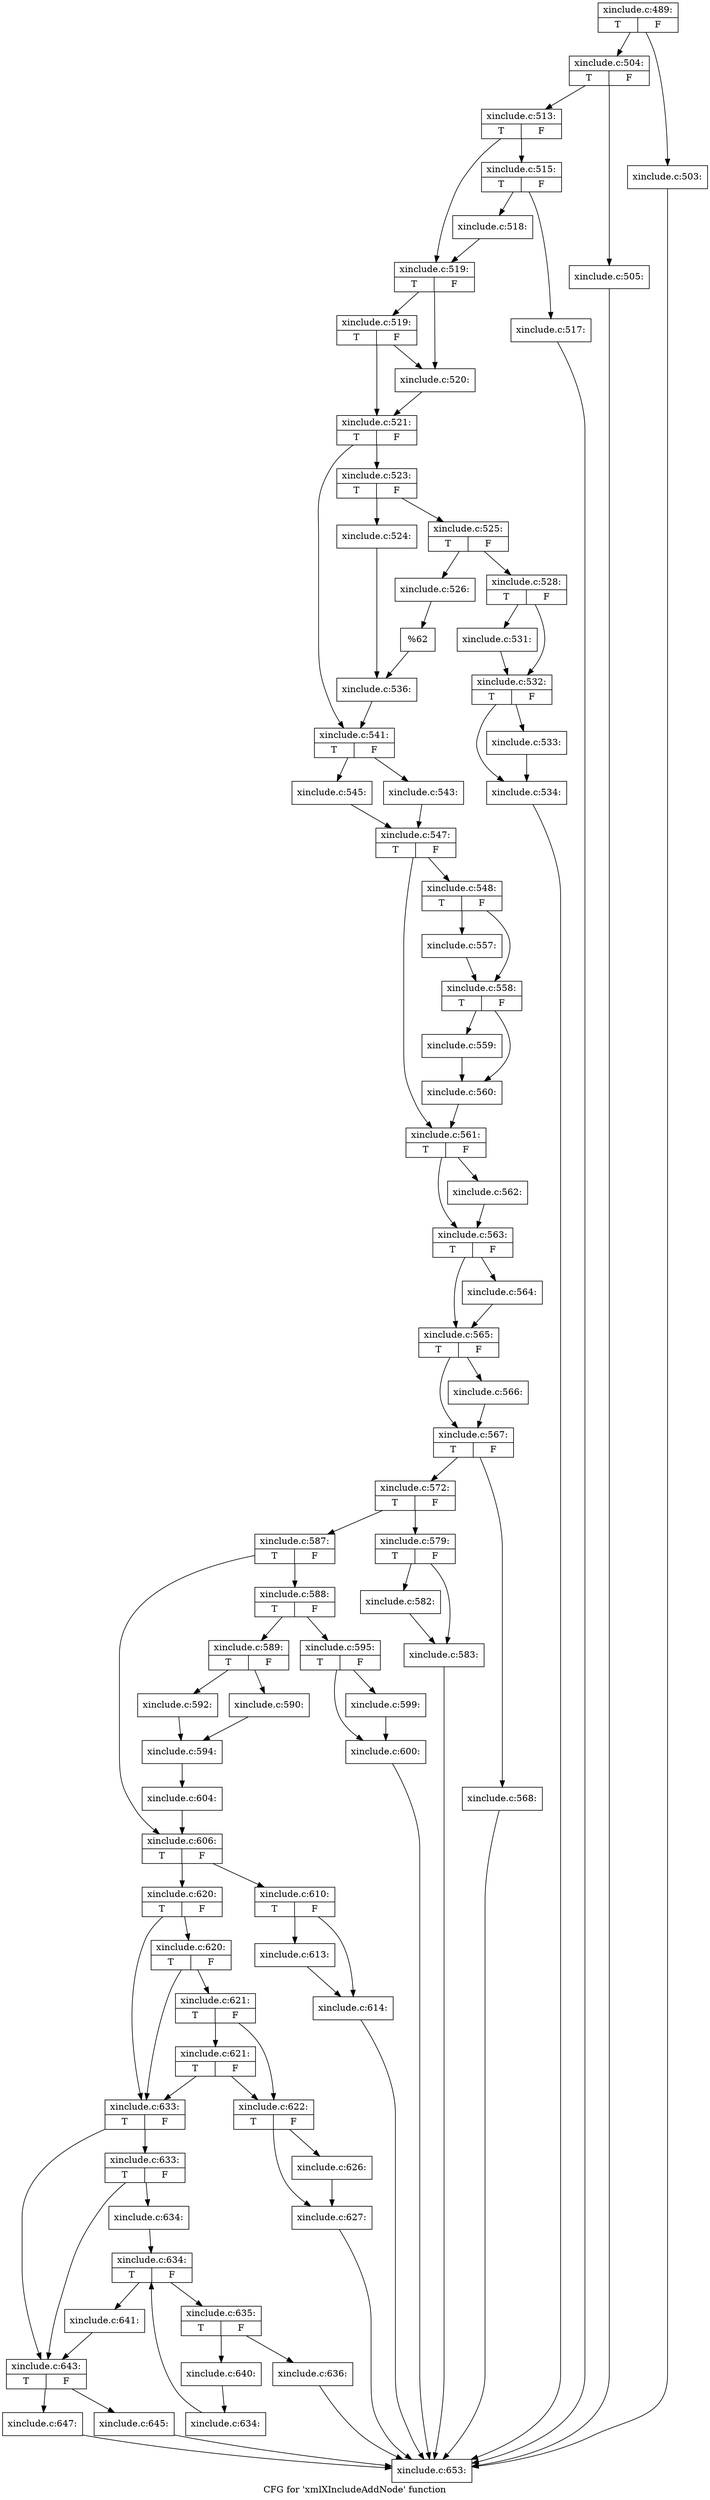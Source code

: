 digraph "CFG for 'xmlXIncludeAddNode' function" {
	label="CFG for 'xmlXIncludeAddNode' function";

	Node0x54bd970 [shape=record,label="{xinclude.c:489:|{<s0>T|<s1>F}}"];
	Node0x54bd970 -> Node0x54c2940;
	Node0x54bd970 -> Node0x54c2990;
	Node0x54c2940 [shape=record,label="{xinclude.c:503:}"];
	Node0x54c2940 -> Node0x54be7a0;
	Node0x54c2990 [shape=record,label="{xinclude.c:504:|{<s0>T|<s1>F}}"];
	Node0x54c2990 -> Node0x54c2e50;
	Node0x54c2990 -> Node0x54c2ea0;
	Node0x54c2e50 [shape=record,label="{xinclude.c:505:}"];
	Node0x54c2e50 -> Node0x54be7a0;
	Node0x54c2ea0 [shape=record,label="{xinclude.c:513:|{<s0>T|<s1>F}}"];
	Node0x54c2ea0 -> Node0x54c3c10;
	Node0x54c2ea0 -> Node0x54c4130;
	Node0x54c3c10 [shape=record,label="{xinclude.c:515:|{<s0>T|<s1>F}}"];
	Node0x54c3c10 -> Node0x54c4260;
	Node0x54c3c10 -> Node0x54c3900;
	Node0x54c4260 [shape=record,label="{xinclude.c:517:}"];
	Node0x54c4260 -> Node0x54be7a0;
	Node0x54c3900 [shape=record,label="{xinclude.c:518:}"];
	Node0x54c3900 -> Node0x54c4130;
	Node0x54c4130 [shape=record,label="{xinclude.c:519:|{<s0>T|<s1>F}}"];
	Node0x54c4130 -> Node0x54c4af0;
	Node0x54c4130 -> Node0x54c4b90;
	Node0x54c4b90 [shape=record,label="{xinclude.c:519:|{<s0>T|<s1>F}}"];
	Node0x54c4b90 -> Node0x54c4af0;
	Node0x54c4b90 -> Node0x54c4b40;
	Node0x54c4af0 [shape=record,label="{xinclude.c:520:}"];
	Node0x54c4af0 -> Node0x54c4b40;
	Node0x54c4b40 [shape=record,label="{xinclude.c:521:|{<s0>T|<s1>F}}"];
	Node0x54c4b40 -> Node0x53d4530;
	Node0x54c4b40 -> Node0x53d4580;
	Node0x53d4530 [shape=record,label="{xinclude.c:523:|{<s0>T|<s1>F}}"];
	Node0x53d4530 -> Node0x54c6310;
	Node0x53d4530 -> Node0x54c63b0;
	Node0x54c6310 [shape=record,label="{xinclude.c:524:}"];
	Node0x54c6310 -> Node0x54c6360;
	Node0x54c63b0 [shape=record,label="{xinclude.c:525:|{<s0>T|<s1>F}}"];
	Node0x54c63b0 -> Node0x54c6ca0;
	Node0x54c63b0 -> Node0x54c6d40;
	Node0x54c6ca0 [shape=record,label="{xinclude.c:526:}"];
	Node0x54c6ca0 -> Node0x54c6cf0;
	Node0x54c6d40 [shape=record,label="{xinclude.c:528:|{<s0>T|<s1>F}}"];
	Node0x54c6d40 -> Node0x54c78e0;
	Node0x54c6d40 -> Node0x54c7930;
	Node0x54c78e0 [shape=record,label="{xinclude.c:531:}"];
	Node0x54c78e0 -> Node0x54c7930;
	Node0x54c7930 [shape=record,label="{xinclude.c:532:|{<s0>T|<s1>F}}"];
	Node0x54c7930 -> Node0x54c7e60;
	Node0x54c7930 -> Node0x54c7eb0;
	Node0x54c7e60 [shape=record,label="{xinclude.c:533:}"];
	Node0x54c7e60 -> Node0x54c7eb0;
	Node0x54c7eb0 [shape=record,label="{xinclude.c:534:}"];
	Node0x54c7eb0 -> Node0x54be7a0;
	Node0x54c6cf0 [shape=record,label="{%62}"];
	Node0x54c6cf0 -> Node0x54c6360;
	Node0x54c6360 [shape=record,label="{xinclude.c:536:}"];
	Node0x54c6360 -> Node0x53d4580;
	Node0x53d4580 [shape=record,label="{xinclude.c:541:|{<s0>T|<s1>F}}"];
	Node0x53d4580 -> Node0x549dd00;
	Node0x53d4580 -> Node0x549dda0;
	Node0x549dd00 [shape=record,label="{xinclude.c:543:}"];
	Node0x549dd00 -> Node0x549dd50;
	Node0x549dda0 [shape=record,label="{xinclude.c:545:}"];
	Node0x549dda0 -> Node0x549dd50;
	Node0x549dd50 [shape=record,label="{xinclude.c:547:|{<s0>T|<s1>F}}"];
	Node0x549dd50 -> Node0x549e9f0;
	Node0x549dd50 -> Node0x549ed20;
	Node0x549e9f0 [shape=record,label="{xinclude.c:548:|{<s0>T|<s1>F}}"];
	Node0x549e9f0 -> Node0x54a1240;
	Node0x549e9f0 -> Node0x54d0810;
	Node0x54a1240 [shape=record,label="{xinclude.c:557:}"];
	Node0x54a1240 -> Node0x54d0810;
	Node0x54d0810 [shape=record,label="{xinclude.c:558:|{<s0>T|<s1>F}}"];
	Node0x54d0810 -> Node0x54d0bb0;
	Node0x54d0810 -> Node0x54d0c00;
	Node0x54d0bb0 [shape=record,label="{xinclude.c:559:}"];
	Node0x54d0bb0 -> Node0x54d0c00;
	Node0x54d0c00 [shape=record,label="{xinclude.c:560:}"];
	Node0x54d0c00 -> Node0x549ed20;
	Node0x549ed20 [shape=record,label="{xinclude.c:561:|{<s0>T|<s1>F}}"];
	Node0x549ed20 -> Node0x54d11e0;
	Node0x549ed20 -> Node0x54d1230;
	Node0x54d11e0 [shape=record,label="{xinclude.c:562:}"];
	Node0x54d11e0 -> Node0x54d1230;
	Node0x54d1230 [shape=record,label="{xinclude.c:563:|{<s0>T|<s1>F}}"];
	Node0x54d1230 -> Node0x54d1720;
	Node0x54d1230 -> Node0x54d1770;
	Node0x54d1720 [shape=record,label="{xinclude.c:564:}"];
	Node0x54d1720 -> Node0x54d1770;
	Node0x54d1770 [shape=record,label="{xinclude.c:565:|{<s0>T|<s1>F}}"];
	Node0x54d1770 -> Node0x54d1c60;
	Node0x54d1770 -> Node0x54d1cb0;
	Node0x54d1c60 [shape=record,label="{xinclude.c:566:}"];
	Node0x54d1c60 -> Node0x54d1cb0;
	Node0x54d1cb0 [shape=record,label="{xinclude.c:567:|{<s0>T|<s1>F}}"];
	Node0x54d1cb0 -> Node0x54d21a0;
	Node0x54d1cb0 -> Node0x54d21f0;
	Node0x54d21a0 [shape=record,label="{xinclude.c:568:}"];
	Node0x54d21a0 -> Node0x54be7a0;
	Node0x54d21f0 [shape=record,label="{xinclude.c:572:|{<s0>T|<s1>F}}"];
	Node0x54d21f0 -> Node0x54d3840;
	Node0x54d21f0 -> Node0x52087d0;
	Node0x54d3840 [shape=record,label="{xinclude.c:579:|{<s0>T|<s1>F}}"];
	Node0x54d3840 -> Node0x54d40b0;
	Node0x54d3840 -> Node0x54d4100;
	Node0x54d40b0 [shape=record,label="{xinclude.c:582:}"];
	Node0x54d40b0 -> Node0x54d4100;
	Node0x54d4100 [shape=record,label="{xinclude.c:583:}"];
	Node0x54d4100 -> Node0x54be7a0;
	Node0x52087d0 [shape=record,label="{xinclude.c:587:|{<s0>T|<s1>F}}"];
	Node0x52087d0 -> Node0x54d49d0;
	Node0x52087d0 -> Node0x54d4a20;
	Node0x54d49d0 [shape=record,label="{xinclude.c:588:|{<s0>T|<s1>F}}"];
	Node0x54d49d0 -> Node0x54d4e90;
	Node0x54d49d0 -> Node0x54d4f30;
	Node0x54d4e90 [shape=record,label="{xinclude.c:589:|{<s0>T|<s1>F}}"];
	Node0x54d4e90 -> Node0x54d5340;
	Node0x54d4e90 -> Node0x54d53e0;
	Node0x54d5340 [shape=record,label="{xinclude.c:590:}"];
	Node0x54d5340 -> Node0x54d5390;
	Node0x54d53e0 [shape=record,label="{xinclude.c:592:}"];
	Node0x54d53e0 -> Node0x54d5390;
	Node0x54d5390 [shape=record,label="{xinclude.c:594:}"];
	Node0x54d5390 -> Node0x54d4ee0;
	Node0x54d4f30 [shape=record,label="{xinclude.c:595:|{<s0>T|<s1>F}}"];
	Node0x54d4f30 -> Node0x54d6380;
	Node0x54d4f30 -> Node0x54d63d0;
	Node0x54d6380 [shape=record,label="{xinclude.c:599:}"];
	Node0x54d6380 -> Node0x54d63d0;
	Node0x54d63d0 [shape=record,label="{xinclude.c:600:}"];
	Node0x54d63d0 -> Node0x54be7a0;
	Node0x54d4ee0 [shape=record,label="{xinclude.c:604:}"];
	Node0x54d4ee0 -> Node0x54d4a20;
	Node0x54d4a20 [shape=record,label="{xinclude.c:606:|{<s0>T|<s1>F}}"];
	Node0x54d4a20 -> Node0x54d6ed0;
	Node0x54d4a20 -> Node0x54d7200;
	Node0x54d6ed0 [shape=record,label="{xinclude.c:610:|{<s0>T|<s1>F}}"];
	Node0x54d6ed0 -> Node0x54d82b0;
	Node0x54d6ed0 -> Node0x54d8300;
	Node0x54d82b0 [shape=record,label="{xinclude.c:613:}"];
	Node0x54d82b0 -> Node0x54d8300;
	Node0x54d8300 [shape=record,label="{xinclude.c:614:}"];
	Node0x54d8300 -> Node0x54be7a0;
	Node0x54d7200 [shape=record,label="{xinclude.c:620:|{<s0>T|<s1>F}}"];
	Node0x54d7200 -> Node0x54d8b40;
	Node0x54d7200 -> Node0x54d8a70;
	Node0x54d8b40 [shape=record,label="{xinclude.c:620:|{<s0>T|<s1>F}}"];
	Node0x54d8b40 -> Node0x54d8ac0;
	Node0x54d8b40 -> Node0x54d8a70;
	Node0x54d8ac0 [shape=record,label="{xinclude.c:621:|{<s0>T|<s1>F}}"];
	Node0x54d8ac0 -> Node0x54d8a20;
	Node0x54d8ac0 -> Node0x54d9020;
	Node0x54d9020 [shape=record,label="{xinclude.c:621:|{<s0>T|<s1>F}}"];
	Node0x54d9020 -> Node0x54d8a20;
	Node0x54d9020 -> Node0x54d8a70;
	Node0x54d8a20 [shape=record,label="{xinclude.c:622:|{<s0>T|<s1>F}}"];
	Node0x54d8a20 -> Node0x54d9ad0;
	Node0x54d8a20 -> Node0x54d9b20;
	Node0x54d9ad0 [shape=record,label="{xinclude.c:626:}"];
	Node0x54d9ad0 -> Node0x54d9b20;
	Node0x54d9b20 [shape=record,label="{xinclude.c:627:}"];
	Node0x54d9b20 -> Node0x54be7a0;
	Node0x54d8a70 [shape=record,label="{xinclude.c:633:|{<s0>T|<s1>F}}"];
	Node0x54d8a70 -> Node0x54da2c0;
	Node0x54d8a70 -> Node0x54da310;
	Node0x54da310 [shape=record,label="{xinclude.c:633:|{<s0>T|<s1>F}}"];
	Node0x54da310 -> Node0x54da270;
	Node0x54da310 -> Node0x54da2c0;
	Node0x54da270 [shape=record,label="{xinclude.c:634:}"];
	Node0x54da270 -> Node0x54da950;
	Node0x54da950 [shape=record,label="{xinclude.c:634:|{<s0>T|<s1>F}}"];
	Node0x54da950 -> Node0x54dab50;
	Node0x54da950 -> Node0x54da7f0;
	Node0x54dab50 [shape=record,label="{xinclude.c:635:|{<s0>T|<s1>F}}"];
	Node0x54dab50 -> Node0x54dafa0;
	Node0x54dab50 -> Node0x54daff0;
	Node0x54dafa0 [shape=record,label="{xinclude.c:636:}"];
	Node0x54dafa0 -> Node0x54be7a0;
	Node0x54daff0 [shape=record,label="{xinclude.c:640:}"];
	Node0x54daff0 -> Node0x54dab00;
	Node0x54dab00 [shape=record,label="{xinclude.c:634:}"];
	Node0x54dab00 -> Node0x54da950;
	Node0x54da7f0 [shape=record,label="{xinclude.c:641:}"];
	Node0x54da7f0 -> Node0x54da2c0;
	Node0x54da2c0 [shape=record,label="{xinclude.c:643:|{<s0>T|<s1>F}}"];
	Node0x54da2c0 -> Node0x54dc9e0;
	Node0x54da2c0 -> Node0x54dc990;
	Node0x54dc9e0 [shape=record,label="{xinclude.c:645:}"];
	Node0x54dc9e0 -> Node0x54be7a0;
	Node0x54dc990 [shape=record,label="{xinclude.c:647:}"];
	Node0x54dc990 -> Node0x54be7a0;
	Node0x54be7a0 [shape=record,label="{xinclude.c:653:}"];
}
